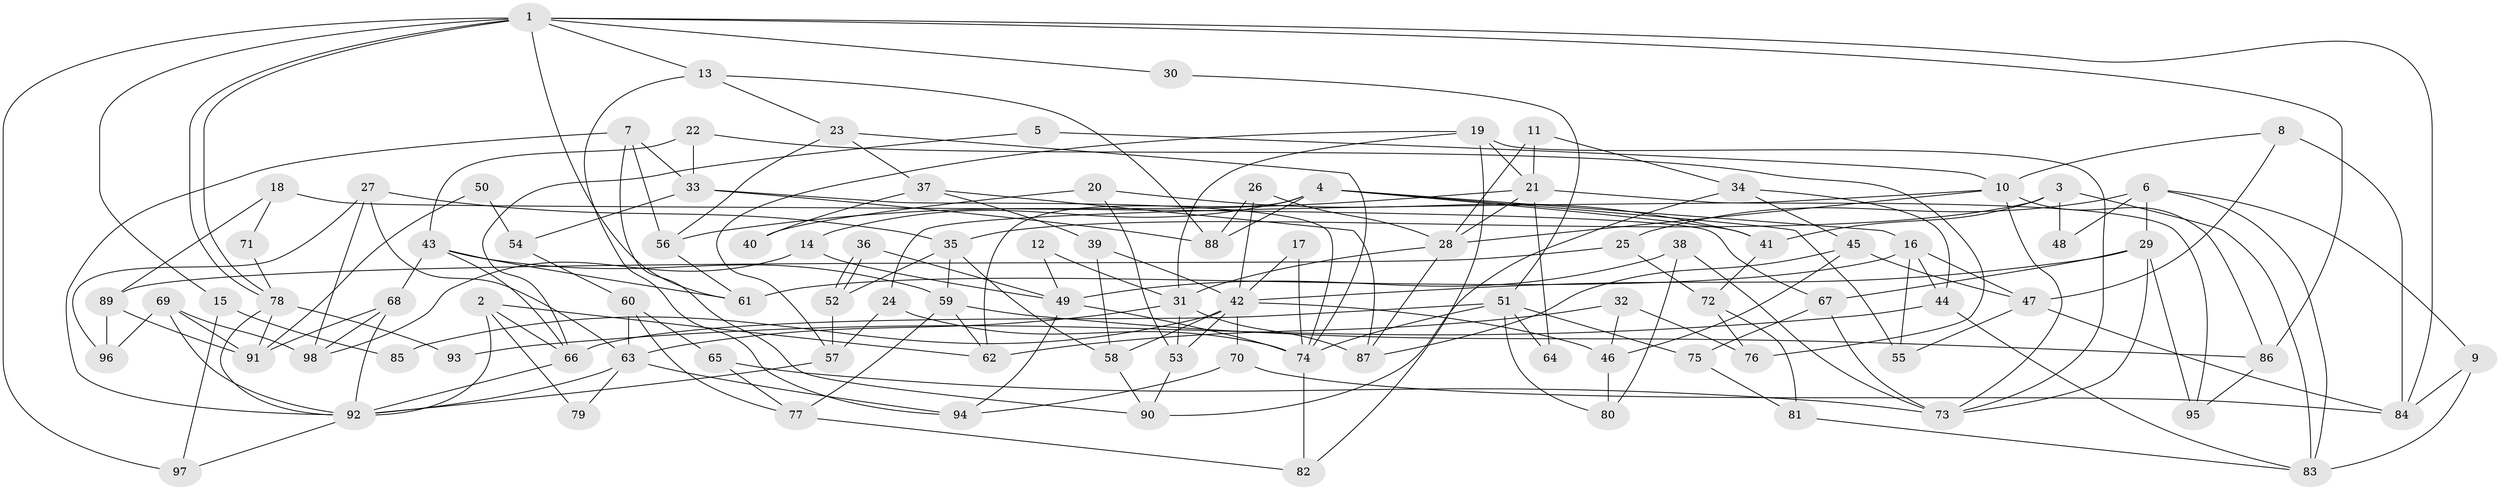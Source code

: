 // Generated by graph-tools (version 1.1) at 2025/26/03/09/25 03:26:11]
// undirected, 98 vertices, 196 edges
graph export_dot {
graph [start="1"]
  node [color=gray90,style=filled];
  1;
  2;
  3;
  4;
  5;
  6;
  7;
  8;
  9;
  10;
  11;
  12;
  13;
  14;
  15;
  16;
  17;
  18;
  19;
  20;
  21;
  22;
  23;
  24;
  25;
  26;
  27;
  28;
  29;
  30;
  31;
  32;
  33;
  34;
  35;
  36;
  37;
  38;
  39;
  40;
  41;
  42;
  43;
  44;
  45;
  46;
  47;
  48;
  49;
  50;
  51;
  52;
  53;
  54;
  55;
  56;
  57;
  58;
  59;
  60;
  61;
  62;
  63;
  64;
  65;
  66;
  67;
  68;
  69;
  70;
  71;
  72;
  73;
  74;
  75;
  76;
  77;
  78;
  79;
  80;
  81;
  82;
  83;
  84;
  85;
  86;
  87;
  88;
  89;
  90;
  91;
  92;
  93;
  94;
  95;
  96;
  97;
  98;
  1 -- 78;
  1 -- 78;
  1 -- 61;
  1 -- 13;
  1 -- 15;
  1 -- 30;
  1 -- 84;
  1 -- 86;
  1 -- 97;
  2 -- 92;
  2 -- 66;
  2 -- 62;
  2 -- 79;
  3 -- 35;
  3 -- 83;
  3 -- 41;
  3 -- 48;
  4 -- 88;
  4 -- 55;
  4 -- 14;
  4 -- 16;
  4 -- 41;
  4 -- 62;
  5 -- 10;
  5 -- 66;
  6 -- 25;
  6 -- 29;
  6 -- 9;
  6 -- 48;
  6 -- 83;
  7 -- 90;
  7 -- 56;
  7 -- 33;
  7 -- 92;
  8 -- 10;
  8 -- 84;
  8 -- 47;
  9 -- 83;
  9 -- 84;
  10 -- 24;
  10 -- 86;
  10 -- 28;
  10 -- 73;
  11 -- 34;
  11 -- 28;
  11 -- 21;
  12 -- 49;
  12 -- 31;
  13 -- 94;
  13 -- 23;
  13 -- 88;
  14 -- 98;
  14 -- 49;
  15 -- 97;
  15 -- 85;
  16 -- 47;
  16 -- 44;
  16 -- 55;
  16 -- 61;
  17 -- 42;
  17 -- 74;
  18 -- 89;
  18 -- 67;
  18 -- 71;
  19 -- 31;
  19 -- 21;
  19 -- 57;
  19 -- 73;
  19 -- 82;
  20 -- 53;
  20 -- 41;
  20 -- 40;
  21 -- 56;
  21 -- 28;
  21 -- 64;
  21 -- 95;
  22 -- 76;
  22 -- 33;
  22 -- 43;
  23 -- 74;
  23 -- 37;
  23 -- 56;
  24 -- 57;
  24 -- 74;
  25 -- 89;
  25 -- 72;
  26 -- 42;
  26 -- 28;
  26 -- 88;
  27 -- 98;
  27 -- 63;
  27 -- 35;
  27 -- 96;
  28 -- 31;
  28 -- 87;
  29 -- 95;
  29 -- 73;
  29 -- 42;
  29 -- 67;
  30 -- 51;
  31 -- 87;
  31 -- 53;
  31 -- 63;
  32 -- 46;
  32 -- 62;
  32 -- 76;
  33 -- 88;
  33 -- 54;
  33 -- 74;
  34 -- 45;
  34 -- 90;
  34 -- 44;
  35 -- 52;
  35 -- 58;
  35 -- 59;
  36 -- 49;
  36 -- 52;
  36 -- 52;
  37 -- 87;
  37 -- 39;
  37 -- 40;
  38 -- 73;
  38 -- 49;
  38 -- 80;
  39 -- 42;
  39 -- 58;
  41 -- 72;
  42 -- 58;
  42 -- 46;
  42 -- 53;
  42 -- 70;
  42 -- 85;
  43 -- 59;
  43 -- 61;
  43 -- 66;
  43 -- 68;
  44 -- 83;
  44 -- 93;
  45 -- 47;
  45 -- 46;
  45 -- 87;
  46 -- 80;
  47 -- 84;
  47 -- 55;
  49 -- 74;
  49 -- 94;
  50 -- 91;
  50 -- 54;
  51 -- 66;
  51 -- 74;
  51 -- 64;
  51 -- 75;
  51 -- 80;
  52 -- 57;
  53 -- 90;
  54 -- 60;
  56 -- 61;
  57 -- 92;
  58 -- 90;
  59 -- 62;
  59 -- 77;
  59 -- 86;
  60 -- 65;
  60 -- 63;
  60 -- 77;
  63 -- 94;
  63 -- 79;
  63 -- 92;
  65 -- 77;
  65 -- 73;
  66 -- 92;
  67 -- 73;
  67 -- 75;
  68 -- 92;
  68 -- 91;
  68 -- 98;
  69 -- 91;
  69 -- 92;
  69 -- 96;
  69 -- 98;
  70 -- 84;
  70 -- 94;
  71 -- 78;
  72 -- 81;
  72 -- 76;
  74 -- 82;
  75 -- 81;
  77 -- 82;
  78 -- 92;
  78 -- 91;
  78 -- 93;
  81 -- 83;
  86 -- 95;
  89 -- 91;
  89 -- 96;
  92 -- 97;
}
